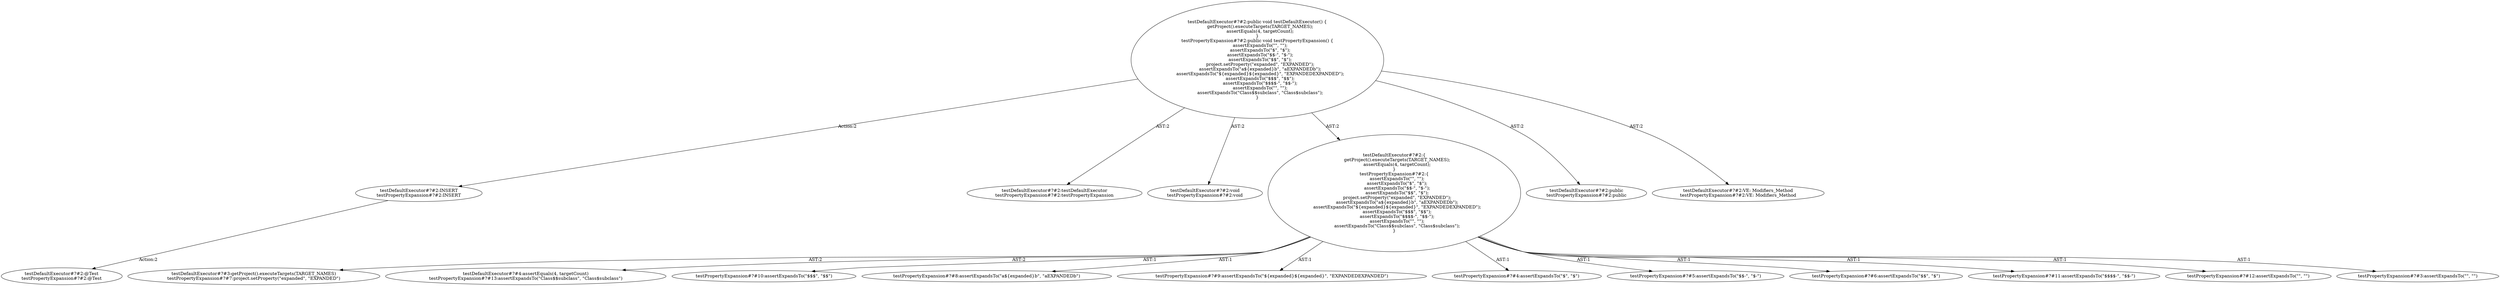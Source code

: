 digraph "Pattern" {
0 [label="testDefaultExecutor#?#2:INSERT
testPropertyExpansion#?#2:INSERT" shape=ellipse]
1 [label="testDefaultExecutor#?#2:public void testDefaultExecutor() \{
    getProject().executeTargets(TARGET_NAMES);
    assertEquals(4, targetCount);
\}
testPropertyExpansion#?#2:public void testPropertyExpansion() \{
    assertExpandsTo(\"\", \"\");
    assertExpandsTo(\"$\", \"$\");
    assertExpandsTo(\"$$-\", \"$-\");
    assertExpandsTo(\"$$\", \"$\");
    project.setProperty(\"expanded\", \"EXPANDED\");
    assertExpandsTo(\"a$\{expanded\}b\", \"aEXPANDEDb\");
    assertExpandsTo(\"$\{expanded\}$\{expanded\}\", \"EXPANDEDEXPANDED\");
    assertExpandsTo(\"$$$\", \"$$\");
    assertExpandsTo(\"$$$$-\", \"$$-\");
    assertExpandsTo(\"\", \"\");
    assertExpandsTo(\"Class$$subclass\", \"Class$subclass\");
\}" shape=ellipse]
2 [label="testDefaultExecutor#?#2:testDefaultExecutor
testPropertyExpansion#?#2:testPropertyExpansion" shape=ellipse]
3 [label="testDefaultExecutor#?#2:void
testPropertyExpansion#?#2:void" shape=ellipse]
4 [label="testDefaultExecutor#?#2:\{
    getProject().executeTargets(TARGET_NAMES);
    assertEquals(4, targetCount);
\}
testPropertyExpansion#?#2:\{
    assertExpandsTo(\"\", \"\");
    assertExpandsTo(\"$\", \"$\");
    assertExpandsTo(\"$$-\", \"$-\");
    assertExpandsTo(\"$$\", \"$\");
    project.setProperty(\"expanded\", \"EXPANDED\");
    assertExpandsTo(\"a$\{expanded\}b\", \"aEXPANDEDb\");
    assertExpandsTo(\"$\{expanded\}$\{expanded\}\", \"EXPANDEDEXPANDED\");
    assertExpandsTo(\"$$$\", \"$$\");
    assertExpandsTo(\"$$$$-\", \"$$-\");
    assertExpandsTo(\"\", \"\");
    assertExpandsTo(\"Class$$subclass\", \"Class$subclass\");
\}" shape=ellipse]
5 [label="testDefaultExecutor#?#3:getProject().executeTargets(TARGET_NAMES)
testPropertyExpansion#?#7:project.setProperty(\"expanded\", \"EXPANDED\")" shape=ellipse]
6 [label="testDefaultExecutor#?#4:assertEquals(4, targetCount)
testPropertyExpansion#?#13:assertExpandsTo(\"Class$$subclass\", \"Class$subclass\")" shape=ellipse]
7 [label="testDefaultExecutor#?#2:public
testPropertyExpansion#?#2:public" shape=ellipse]
8 [label="testDefaultExecutor#?#2:VE: Modifiers_Method
testPropertyExpansion#?#2:VE: Modifiers_Method" shape=ellipse]
9 [label="testDefaultExecutor#?#2:@Test
testPropertyExpansion#?#2:@Test" shape=ellipse]
10 [label="testPropertyExpansion#?#10:assertExpandsTo(\"$$$\", \"$$\")" shape=ellipse]
11 [label="testPropertyExpansion#?#8:assertExpandsTo(\"a$\{expanded\}b\", \"aEXPANDEDb\")" shape=ellipse]
12 [label="testPropertyExpansion#?#9:assertExpandsTo(\"$\{expanded\}$\{expanded\}\", \"EXPANDEDEXPANDED\")" shape=ellipse]
13 [label="testPropertyExpansion#?#4:assertExpandsTo(\"$\", \"$\")" shape=ellipse]
14 [label="testPropertyExpansion#?#5:assertExpandsTo(\"$$-\", \"$-\")" shape=ellipse]
15 [label="testPropertyExpansion#?#6:assertExpandsTo(\"$$\", \"$\")" shape=ellipse]
16 [label="testPropertyExpansion#?#11:assertExpandsTo(\"$$$$-\", \"$$-\")" shape=ellipse]
17 [label="testPropertyExpansion#?#12:assertExpandsTo(\"\", \"\")" shape=ellipse]
18 [label="testPropertyExpansion#?#3:assertExpandsTo(\"\", \"\")" shape=ellipse]
0 -> 9 [label="Action:2"];
1 -> 0 [label="Action:2"];
1 -> 2 [label="AST:2"];
1 -> 3 [label="AST:2"];
1 -> 4 [label="AST:2"];
1 -> 7 [label="AST:2"];
1 -> 8 [label="AST:2"];
4 -> 5 [label="AST:2"];
4 -> 6 [label="AST:2"];
4 -> 10 [label="AST:1"];
4 -> 11 [label="AST:1"];
4 -> 12 [label="AST:1"];
4 -> 13 [label="AST:1"];
4 -> 14 [label="AST:1"];
4 -> 15 [label="AST:1"];
4 -> 16 [label="AST:1"];
4 -> 17 [label="AST:1"];
4 -> 18 [label="AST:1"];
}